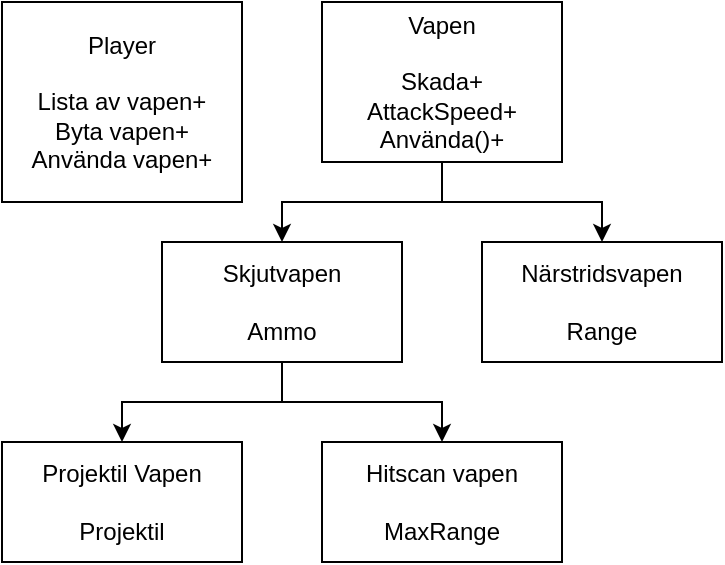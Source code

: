 <mxfile version="24.0.7" type="github">
  <diagram name="Sida-1" id="erTW2K-LXnMNlYIjygli">
    <mxGraphModel dx="934" dy="534" grid="1" gridSize="10" guides="1" tooltips="1" connect="1" arrows="1" fold="1" page="1" pageScale="1" pageWidth="827" pageHeight="1169" math="0" shadow="0">
      <root>
        <mxCell id="0" />
        <mxCell id="1" parent="0" />
        <mxCell id="gPu55G2s1vNoHg4samCN-1" value="Vapen&lt;div&gt;&lt;br&gt;&lt;/div&gt;&lt;div&gt;Skada+&lt;/div&gt;&lt;div&gt;AttackSpeed+&lt;/div&gt;&lt;div&gt;&lt;span style=&quot;background-color: initial;&quot;&gt;Använda()+&lt;/span&gt;&lt;/div&gt;" style="rounded=0;whiteSpace=wrap;html=1;" vertex="1" parent="1">
          <mxGeometry x="440" y="120" width="120" height="80" as="geometry" />
        </mxCell>
        <mxCell id="gPu55G2s1vNoHg4samCN-2" value="Närstridsvapen&lt;div&gt;&lt;br&gt;&lt;/div&gt;&lt;div&gt;Range&lt;/div&gt;" style="rounded=0;whiteSpace=wrap;html=1;" vertex="1" parent="1">
          <mxGeometry x="520" y="240" width="120" height="60" as="geometry" />
        </mxCell>
        <mxCell id="gPu55G2s1vNoHg4samCN-3" value="Skjutvapen&lt;div&gt;&lt;br&gt;&lt;/div&gt;&lt;div&gt;Ammo&lt;/div&gt;" style="rounded=0;whiteSpace=wrap;html=1;" vertex="1" parent="1">
          <mxGeometry x="360" y="240" width="120" height="60" as="geometry" />
        </mxCell>
        <mxCell id="gPu55G2s1vNoHg4samCN-6" value="" style="endArrow=none;html=1;rounded=0;" edge="1" parent="1">
          <mxGeometry width="50" height="50" relative="1" as="geometry">
            <mxPoint x="500" y="220" as="sourcePoint" />
            <mxPoint x="500" y="200" as="targetPoint" />
          </mxGeometry>
        </mxCell>
        <mxCell id="gPu55G2s1vNoHg4samCN-9" value="" style="endArrow=classic;html=1;rounded=0;entryX=0.5;entryY=0;entryDx=0;entryDy=0;" edge="1" parent="1" target="gPu55G2s1vNoHg4samCN-3">
          <mxGeometry width="50" height="50" relative="1" as="geometry">
            <mxPoint x="500" y="220" as="sourcePoint" />
            <mxPoint x="480" y="250" as="targetPoint" />
            <Array as="points">
              <mxPoint x="420" y="220" />
            </Array>
          </mxGeometry>
        </mxCell>
        <mxCell id="gPu55G2s1vNoHg4samCN-11" value="" style="endArrow=classic;html=1;rounded=0;entryX=0.5;entryY=0;entryDx=0;entryDy=0;" edge="1" parent="1" target="gPu55G2s1vNoHg4samCN-2">
          <mxGeometry width="50" height="50" relative="1" as="geometry">
            <mxPoint x="500" y="220" as="sourcePoint" />
            <mxPoint x="430" y="260" as="targetPoint" />
            <Array as="points">
              <mxPoint x="580" y="220" />
            </Array>
          </mxGeometry>
        </mxCell>
        <mxCell id="gPu55G2s1vNoHg4samCN-13" value="Hitscan vapen&lt;div&gt;&lt;br&gt;&lt;/div&gt;&lt;div&gt;MaxRange&lt;/div&gt;" style="rounded=0;whiteSpace=wrap;html=1;" vertex="1" parent="1">
          <mxGeometry x="440" y="340" width="120" height="60" as="geometry" />
        </mxCell>
        <mxCell id="gPu55G2s1vNoHg4samCN-14" value="Projektil Vapen&lt;div&gt;&lt;br&gt;&lt;/div&gt;&lt;div&gt;Projektil&lt;/div&gt;" style="rounded=0;whiteSpace=wrap;html=1;" vertex="1" parent="1">
          <mxGeometry x="280" y="340" width="120" height="60" as="geometry" />
        </mxCell>
        <mxCell id="gPu55G2s1vNoHg4samCN-15" value="" style="endArrow=none;html=1;rounded=0;entryX=0.5;entryY=1;entryDx=0;entryDy=0;" edge="1" parent="1" target="gPu55G2s1vNoHg4samCN-3">
          <mxGeometry width="50" height="50" relative="1" as="geometry">
            <mxPoint x="420" y="320" as="sourcePoint" />
            <mxPoint x="550" y="310" as="targetPoint" />
          </mxGeometry>
        </mxCell>
        <mxCell id="gPu55G2s1vNoHg4samCN-16" value="" style="endArrow=classic;html=1;rounded=0;entryX=0.5;entryY=0;entryDx=0;entryDy=0;" edge="1" parent="1" target="gPu55G2s1vNoHg4samCN-13">
          <mxGeometry width="50" height="50" relative="1" as="geometry">
            <mxPoint x="420" y="320" as="sourcePoint" />
            <mxPoint x="550" y="310" as="targetPoint" />
            <Array as="points">
              <mxPoint x="500" y="320" />
            </Array>
          </mxGeometry>
        </mxCell>
        <mxCell id="gPu55G2s1vNoHg4samCN-17" value="" style="endArrow=classic;html=1;rounded=0;entryX=0.5;entryY=0;entryDx=0;entryDy=0;" edge="1" parent="1" target="gPu55G2s1vNoHg4samCN-14">
          <mxGeometry width="50" height="50" relative="1" as="geometry">
            <mxPoint x="420" y="320" as="sourcePoint" />
            <mxPoint x="550" y="310" as="targetPoint" />
            <Array as="points">
              <mxPoint x="340" y="320" />
            </Array>
          </mxGeometry>
        </mxCell>
        <mxCell id="gPu55G2s1vNoHg4samCN-18" value="Player&lt;div&gt;&lt;br&gt;&lt;/div&gt;&lt;div&gt;Lista av vapen+&lt;/div&gt;&lt;div&gt;Byta vapen+&lt;/div&gt;&lt;div&gt;Använda vapen+&lt;/div&gt;" style="rounded=0;whiteSpace=wrap;html=1;" vertex="1" parent="1">
          <mxGeometry x="280" y="120" width="120" height="100" as="geometry" />
        </mxCell>
      </root>
    </mxGraphModel>
  </diagram>
</mxfile>
